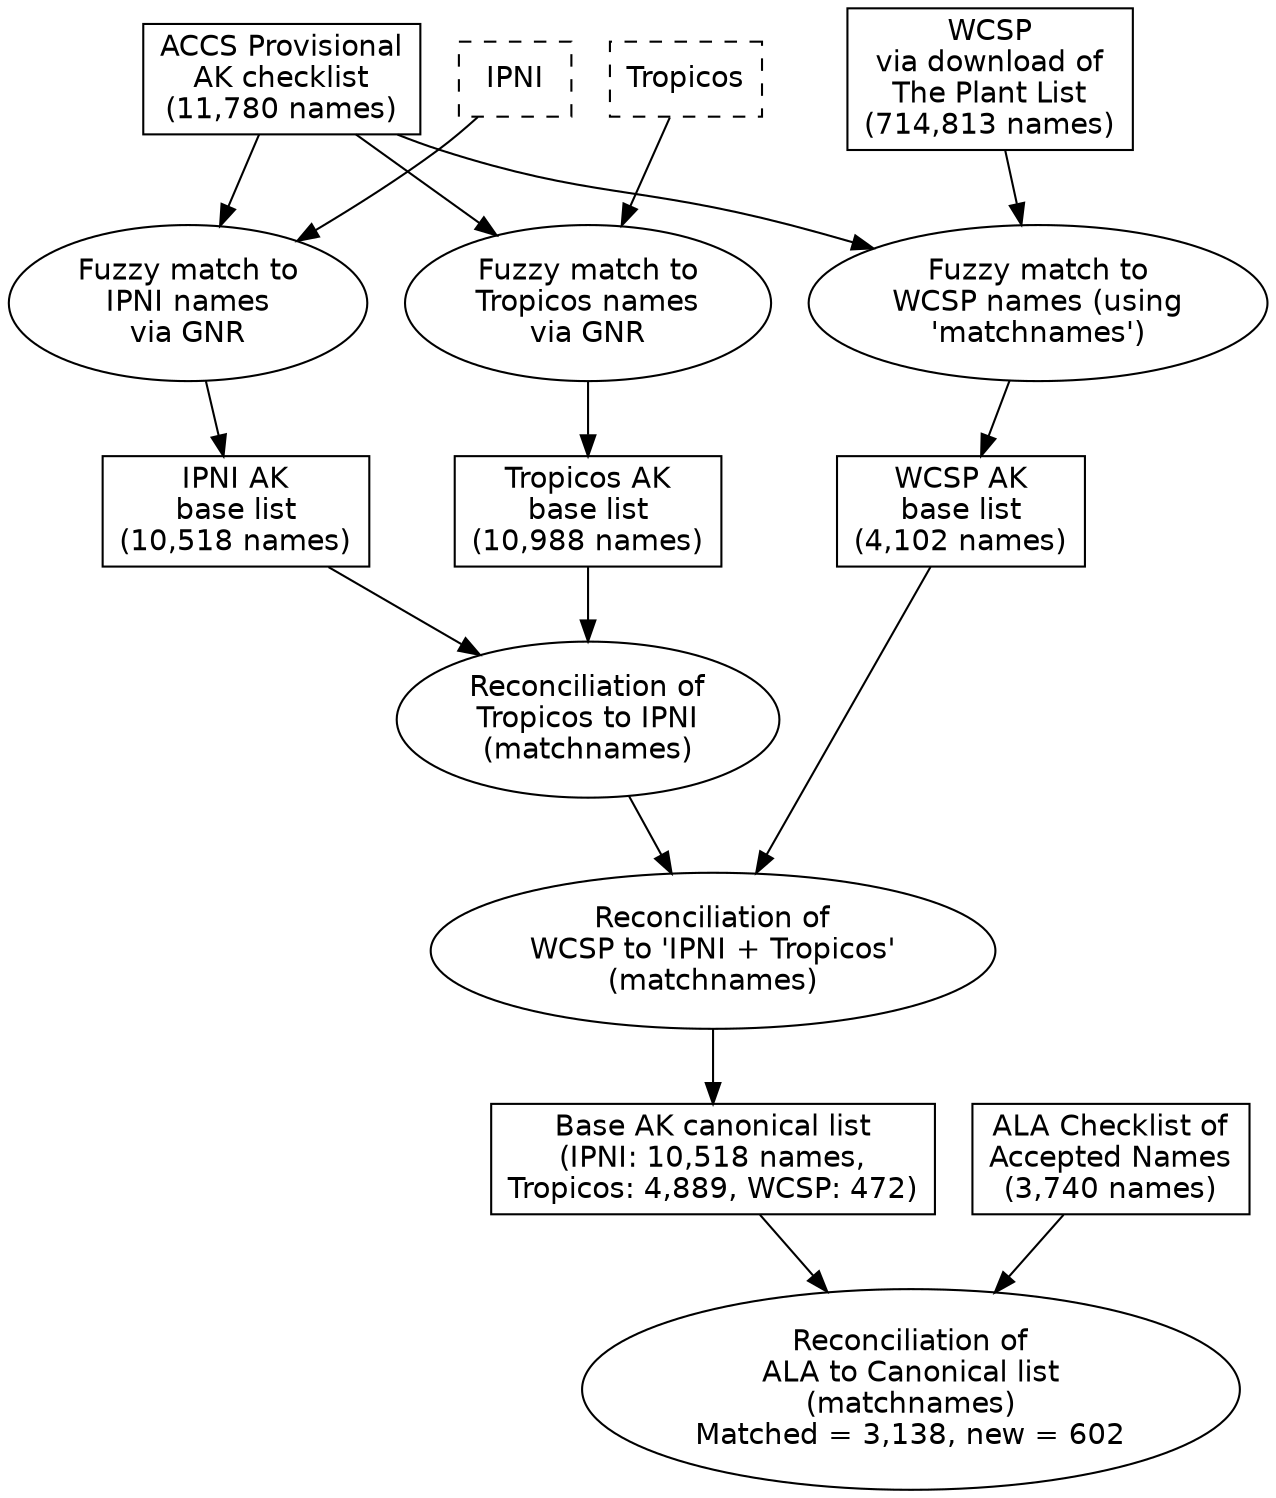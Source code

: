 /* dot -T png test.dot > test.png */

digraph structure {
    rankdir="TB";
    newrank=true; 
    node [fontname="Helvetica",shape=box];
    edge [fontname="Courier", len=1.5, arrowhead=normal];

    { rank=same; wcsp; ipni; trop; accs}
    { rank=same; wcsp2; ipni2; trop2 }
    { rank=same; base; ala }

    accs [label="ACCS Provisional\nAK checklist\n(11,780 names)"];
    ipni [label="IPNI",style=dashed];
    trop [label="Tropicos",style=dashed];
    wcsp [label="WCSP\nvia download of\nThe Plant List\n(714,813 names)"];
    accs -> ipni -> trop -> wcsp [style=invis];
    

    accsXipni [label="Fuzzy match to\nIPNI names\nvia GNR",shape=oval];
    ipni -> accsXipni;
    accs -> accsXipni;

    accsXtrop [label="Fuzzy match to\nTropicos names\nvia GNR",shape=oval];
    trop -> accsXtrop;
    accs -> accsXtrop;

    accsXwcsp [label="Fuzzy match to\nWCSP names (using\n'matchnames')",shape=oval];
    wcsp -> accsXwcsp;
    accs -> accsXwcsp;

    ipni2 [label="IPNI AK\nbase list\n(10,518 names)"];
    trop2 [label="Tropicos AK\nbase list\n(10,988 names)"];
    wcsp2 [label="WCSP AK\nbase list\n(4,102 names)"];
    accsXtrop -> trop2;
    accsXipni -> ipni2;
    accsXwcsp -> wcsp2;
    
    
    ipniXtrop [label="Reconciliation of\nTropicos to IPNI\n(matchnames)",shape=oval];
    ipni2 -> ipniXtrop;
    trop2 -> ipniXtrop;

    iptrXwcsp [label="Reconciliation of\nWCSP to 'IPNI + Tropicos'\n(matchnames)",shape=oval];
    ipniXtrop -> iptrXwcsp;
    wcsp2 -> iptrXwcsp;

    base [label="Base AK canonical list\n(IPNI: 10,518 names,\nTropicos: 4,889, WCSP: 472)"];
    iptrXwcsp -> base;
    
    ala [label="ALA Checklist of\nAccepted Names\n(3,740 names)"]

    alaXbase [label="Reconciliation of\nALA to Canonical list\n(matchnames)\nMatched = 3,138, new = 602",shape=oval];
    ala -> alaXbase;
    base -> alaXbase;
    



    
    /* 
    WCSP [label="World Checklist\nof Selected\nPlant Families",shape=box,style=bold,color=invis];

    taxmon [label="Taxonomic\npublications",shape=box,color=invis];

    GenBANK [label="Taxa sequenced\nfor GenBANK",color=invis];

    Specs [label="Label data on\nspecimens",color=invis];

    // primary
    
    taxmon -> IPNI;
    IPNI [shape=box,style=bold];

    // PAF [style=bold];
    // taxmon -> PAF;
    
    Tropicos [shape=box,style=bold];
    taxmon -> Tropicos;
    Specs -> Tropicos;

    GRIN [style=bold];
    taxmon -> GRIN;

    BONAP [style=bold];
    taxmon -> BONAP;
    Specs -> BONAP;

    VASCAN [style=bold];
    taxmon -> VASCAN;
    
    plants [label="PLANTS",style=bold];
    // GRIN -> plants;
    // BONAP -> plants;
    taxmon -> plants;
    Specs -> plants;

//    FNA [label="Flora N.A.",style=bold];
//    taxmon -> FNA;
//    Specs -> FNA;

    // secondary
    
    PL [label="The Plant List"];        
    WCSP -> PL;
    taxmon -> PL;
    Tropicos -> PL;
    IPNI -> PL;


    GBIF [label="GBIF Backbone"];
    COL -> GBIF;
    // Specs -> GBIF;
     
    ITIS;
    BONAP -> ITIS;
    plants -> ITIS;

    IPNI -> WP;
    WP [label="World Plants\n(Hassler 2018)",color=invis];

    PL -> WFO;
    WFO [label="World Flora Online"];
    
    COL [label="Catalogue of Life"];
    ITIS -> COL;
    taxmon -> COL;
    WP -> COL;
 
    GenBANK -> NCBI;
    NCBI [label="NCBI Taxonomy"];
    GRIN -> NCBI;
    Tropicos -> NCBI;

    // tertiary
    EOL;
    ITIS -> EOL;
    COL -> EOL ;
    NCBI -> EOL;

    // GNA
    
    GNA;
    IPNI -> GNA [style=dashed];
    VASCAN -> GNA [style=dashed];
    plants -> GNA [style=dashed];
    ITIS -> GNA [style=dashed];
    COL -> GNA [style=dashed];
    EOL -> GNA [style=dashed];
    GBIF -> GNA [style=dashed];
    Tropicos -> GNA [style=dashed];
    NCBI -> GNA [style=dashed];
    GRIN -> GNA [style=dashed];
    */
}

